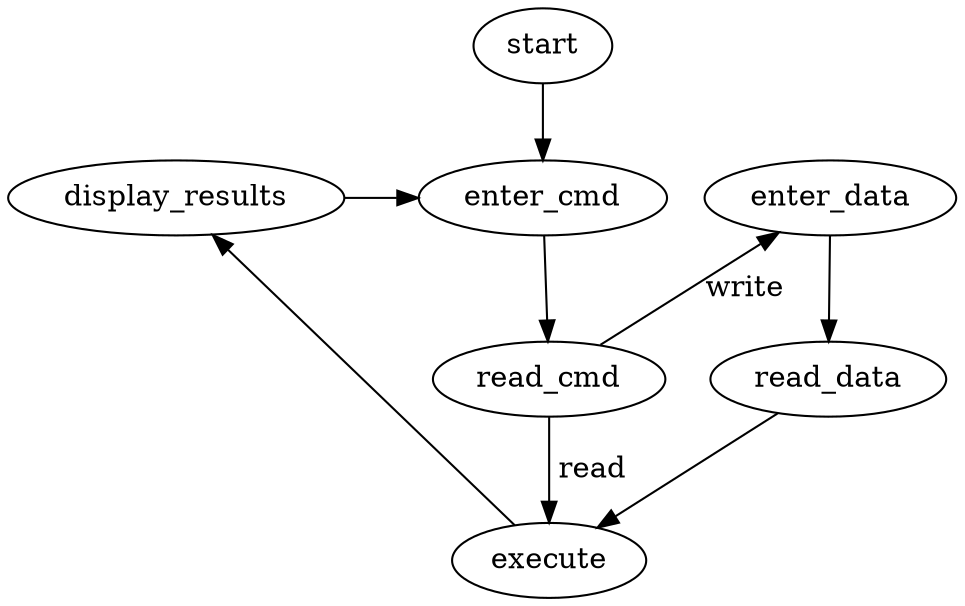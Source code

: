 
digraph state2 {
    {rank=hi; start}
    {rank=same; enter_data display_results enter_cmd}

    start -> enter_cmd;

    enter_cmd -> read_cmd;

    read_cmd -> enter_data [label="write"];

    read_cmd -> execute [label=" read"];

    enter_data -> read_data;

    read_data -> execute;

    execute -> display_results;

    display_results -> enter_cmd;

}
